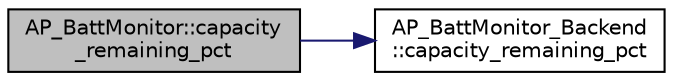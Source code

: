 digraph "AP_BattMonitor::capacity_remaining_pct"
{
 // INTERACTIVE_SVG=YES
  edge [fontname="Helvetica",fontsize="10",labelfontname="Helvetica",labelfontsize="10"];
  node [fontname="Helvetica",fontsize="10",shape=record];
  rankdir="LR";
  Node1 [label="AP_BattMonitor::capacity\l_remaining_pct",height=0.2,width=0.4,color="black", fillcolor="grey75", style="filled" fontcolor="black"];
  Node1 -> Node2 [color="midnightblue",fontsize="10",style="solid",fontname="Helvetica"];
  Node2 [label="AP_BattMonitor_Backend\l::capacity_remaining_pct",height=0.2,width=0.4,color="black", fillcolor="white", style="filled",URL="$classAP__BattMonitor__Backend.html#a47fe3bc306e5ff449a93b3095fb915bb",tooltip="capacity_remaining_pct - returns the % battery capacity remaining (0 ~ 100) "];
}
